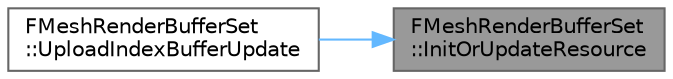 digraph "FMeshRenderBufferSet::InitOrUpdateResource"
{
 // INTERACTIVE_SVG=YES
 // LATEX_PDF_SIZE
  bgcolor="transparent";
  edge [fontname=Helvetica,fontsize=10,labelfontname=Helvetica,labelfontsize=10];
  node [fontname=Helvetica,fontsize=10,shape=box,height=0.2,width=0.4];
  rankdir="RL";
  Node1 [id="Node000001",label="FMeshRenderBufferSet\l::InitOrUpdateResource",height=0.2,width=0.4,color="gray40", fillcolor="grey60", style="filled", fontcolor="black",tooltip="Initializes a render resource, or update it if already initialized."];
  Node1 -> Node2 [id="edge1_Node000001_Node000002",dir="back",color="steelblue1",style="solid",tooltip=" "];
  Node2 [id="Node000002",label="FMeshRenderBufferSet\l::UploadIndexBufferUpdate",height=0.2,width=0.4,color="grey40", fillcolor="white", style="filled",URL="$d3/de3/classFMeshRenderBufferSet.html#ac3cf6c61f9c9b9a86da7f3b1658e429c",tooltip="Fast path to only update the primary and secondary index buffers."];
}
